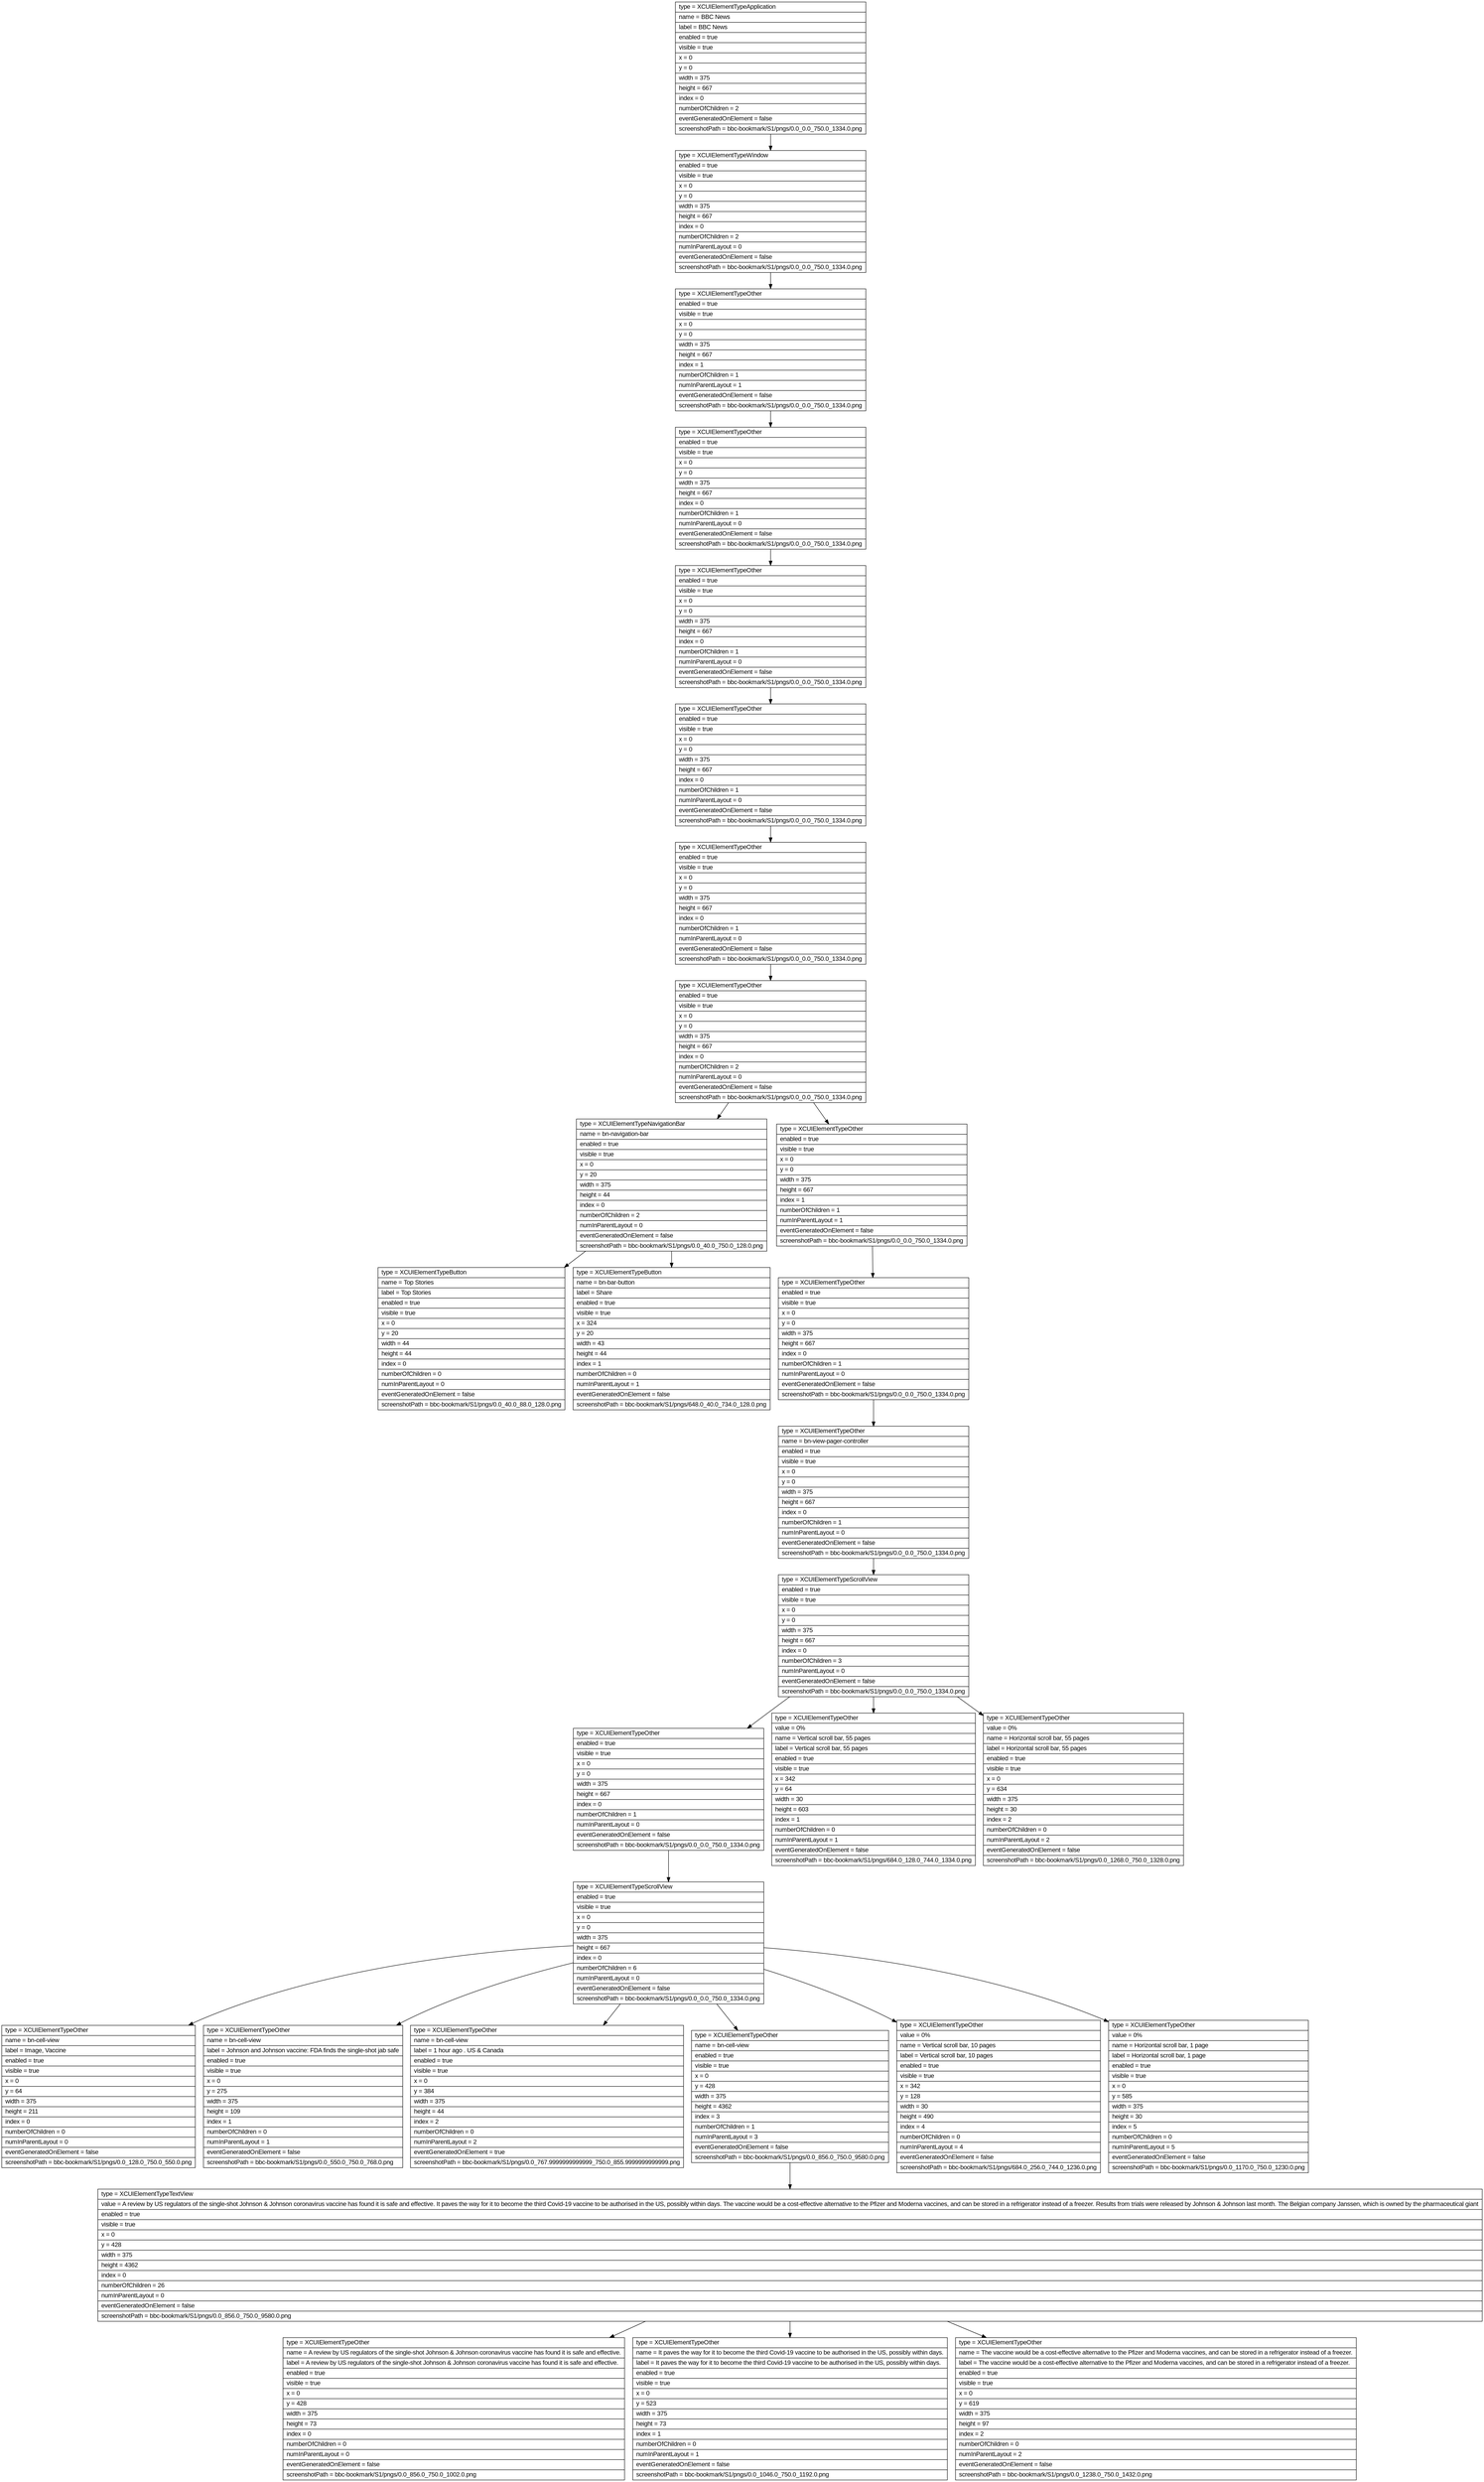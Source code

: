 digraph Layout {

	node [shape=record fontname=Arial];

	0	[label="{type = XCUIElementTypeApplication\l|name = BBC News\l|label = BBC News\l|enabled = true\l|visible = true\l|x = 0\l|y = 0\l|width = 375\l|height = 667\l|index = 0\l|numberOfChildren = 2\l|eventGeneratedOnElement = false \l|screenshotPath = bbc-bookmark/S1/pngs/0.0_0.0_750.0_1334.0.png\l}"]
	1	[label="{type = XCUIElementTypeWindow\l|enabled = true\l|visible = true\l|x = 0\l|y = 0\l|width = 375\l|height = 667\l|index = 0\l|numberOfChildren = 2\l|numInParentLayout = 0\l|eventGeneratedOnElement = false \l|screenshotPath = bbc-bookmark/S1/pngs/0.0_0.0_750.0_1334.0.png\l}"]
	2	[label="{type = XCUIElementTypeOther\l|enabled = true\l|visible = true\l|x = 0\l|y = 0\l|width = 375\l|height = 667\l|index = 1\l|numberOfChildren = 1\l|numInParentLayout = 1\l|eventGeneratedOnElement = false \l|screenshotPath = bbc-bookmark/S1/pngs/0.0_0.0_750.0_1334.0.png\l}"]
	3	[label="{type = XCUIElementTypeOther\l|enabled = true\l|visible = true\l|x = 0\l|y = 0\l|width = 375\l|height = 667\l|index = 0\l|numberOfChildren = 1\l|numInParentLayout = 0\l|eventGeneratedOnElement = false \l|screenshotPath = bbc-bookmark/S1/pngs/0.0_0.0_750.0_1334.0.png\l}"]
	4	[label="{type = XCUIElementTypeOther\l|enabled = true\l|visible = true\l|x = 0\l|y = 0\l|width = 375\l|height = 667\l|index = 0\l|numberOfChildren = 1\l|numInParentLayout = 0\l|eventGeneratedOnElement = false \l|screenshotPath = bbc-bookmark/S1/pngs/0.0_0.0_750.0_1334.0.png\l}"]
	5	[label="{type = XCUIElementTypeOther\l|enabled = true\l|visible = true\l|x = 0\l|y = 0\l|width = 375\l|height = 667\l|index = 0\l|numberOfChildren = 1\l|numInParentLayout = 0\l|eventGeneratedOnElement = false \l|screenshotPath = bbc-bookmark/S1/pngs/0.0_0.0_750.0_1334.0.png\l}"]
	6	[label="{type = XCUIElementTypeOther\l|enabled = true\l|visible = true\l|x = 0\l|y = 0\l|width = 375\l|height = 667\l|index = 0\l|numberOfChildren = 1\l|numInParentLayout = 0\l|eventGeneratedOnElement = false \l|screenshotPath = bbc-bookmark/S1/pngs/0.0_0.0_750.0_1334.0.png\l}"]
	7	[label="{type = XCUIElementTypeOther\l|enabled = true\l|visible = true\l|x = 0\l|y = 0\l|width = 375\l|height = 667\l|index = 0\l|numberOfChildren = 2\l|numInParentLayout = 0\l|eventGeneratedOnElement = false \l|screenshotPath = bbc-bookmark/S1/pngs/0.0_0.0_750.0_1334.0.png\l}"]
	8	[label="{type = XCUIElementTypeNavigationBar\l|name = bn-navigation-bar\l|enabled = true\l|visible = true\l|x = 0\l|y = 20\l|width = 375\l|height = 44\l|index = 0\l|numberOfChildren = 2\l|numInParentLayout = 0\l|eventGeneratedOnElement = false \l|screenshotPath = bbc-bookmark/S1/pngs/0.0_40.0_750.0_128.0.png\l}"]
	9	[label="{type = XCUIElementTypeOther\l|enabled = true\l|visible = true\l|x = 0\l|y = 0\l|width = 375\l|height = 667\l|index = 1\l|numberOfChildren = 1\l|numInParentLayout = 1\l|eventGeneratedOnElement = false \l|screenshotPath = bbc-bookmark/S1/pngs/0.0_0.0_750.0_1334.0.png\l}"]
	10	[label="{type = XCUIElementTypeButton\l|name = Top Stories\l|label = Top Stories\l|enabled = true\l|visible = true\l|x = 0\l|y = 20\l|width = 44\l|height = 44\l|index = 0\l|numberOfChildren = 0\l|numInParentLayout = 0\l|eventGeneratedOnElement = false \l|screenshotPath = bbc-bookmark/S1/pngs/0.0_40.0_88.0_128.0.png\l}"]
	11	[label="{type = XCUIElementTypeButton\l|name = bn-bar-button\l|label = Share\l|enabled = true\l|visible = true\l|x = 324\l|y = 20\l|width = 43\l|height = 44\l|index = 1\l|numberOfChildren = 0\l|numInParentLayout = 1\l|eventGeneratedOnElement = false \l|screenshotPath = bbc-bookmark/S1/pngs/648.0_40.0_734.0_128.0.png\l}"]
	12	[label="{type = XCUIElementTypeOther\l|enabled = true\l|visible = true\l|x = 0\l|y = 0\l|width = 375\l|height = 667\l|index = 0\l|numberOfChildren = 1\l|numInParentLayout = 0\l|eventGeneratedOnElement = false \l|screenshotPath = bbc-bookmark/S1/pngs/0.0_0.0_750.0_1334.0.png\l}"]
	13	[label="{type = XCUIElementTypeOther\l|name = bn-view-pager-controller\l|enabled = true\l|visible = true\l|x = 0\l|y = 0\l|width = 375\l|height = 667\l|index = 0\l|numberOfChildren = 1\l|numInParentLayout = 0\l|eventGeneratedOnElement = false \l|screenshotPath = bbc-bookmark/S1/pngs/0.0_0.0_750.0_1334.0.png\l}"]
	14	[label="{type = XCUIElementTypeScrollView\l|enabled = true\l|visible = true\l|x = 0\l|y = 0\l|width = 375\l|height = 667\l|index = 0\l|numberOfChildren = 3\l|numInParentLayout = 0\l|eventGeneratedOnElement = false \l|screenshotPath = bbc-bookmark/S1/pngs/0.0_0.0_750.0_1334.0.png\l}"]
	15	[label="{type = XCUIElementTypeOther\l|enabled = true\l|visible = true\l|x = 0\l|y = 0\l|width = 375\l|height = 667\l|index = 0\l|numberOfChildren = 1\l|numInParentLayout = 0\l|eventGeneratedOnElement = false \l|screenshotPath = bbc-bookmark/S1/pngs/0.0_0.0_750.0_1334.0.png\l}"]
	16	[label="{type = XCUIElementTypeOther\l|value = 0%\l|name = Vertical scroll bar, 55 pages\l|label = Vertical scroll bar, 55 pages\l|enabled = true\l|visible = true\l|x = 342\l|y = 64\l|width = 30\l|height = 603\l|index = 1\l|numberOfChildren = 0\l|numInParentLayout = 1\l|eventGeneratedOnElement = false \l|screenshotPath = bbc-bookmark/S1/pngs/684.0_128.0_744.0_1334.0.png\l}"]
	17	[label="{type = XCUIElementTypeOther\l|value = 0%\l|name = Horizontal scroll bar, 55 pages\l|label = Horizontal scroll bar, 55 pages\l|enabled = true\l|visible = true\l|x = 0\l|y = 634\l|width = 375\l|height = 30\l|index = 2\l|numberOfChildren = 0\l|numInParentLayout = 2\l|eventGeneratedOnElement = false \l|screenshotPath = bbc-bookmark/S1/pngs/0.0_1268.0_750.0_1328.0.png\l}"]
	18	[label="{type = XCUIElementTypeScrollView\l|enabled = true\l|visible = true\l|x = 0\l|y = 0\l|width = 375\l|height = 667\l|index = 0\l|numberOfChildren = 6\l|numInParentLayout = 0\l|eventGeneratedOnElement = false \l|screenshotPath = bbc-bookmark/S1/pngs/0.0_0.0_750.0_1334.0.png\l}"]
	19	[label="{type = XCUIElementTypeOther\l|name = bn-cell-view\l|label = Image, Vaccine\l|enabled = true\l|visible = true\l|x = 0\l|y = 64\l|width = 375\l|height = 211\l|index = 0\l|numberOfChildren = 0\l|numInParentLayout = 0\l|eventGeneratedOnElement = false \l|screenshotPath = bbc-bookmark/S1/pngs/0.0_128.0_750.0_550.0.png\l}"]
	20	[label="{type = XCUIElementTypeOther\l|name = bn-cell-view\l|label = Johnson and Johnson vaccine: FDA finds the single-shot jab safe\l|enabled = true\l|visible = true\l|x = 0\l|y = 275\l|width = 375\l|height = 109\l|index = 1\l|numberOfChildren = 0\l|numInParentLayout = 1\l|eventGeneratedOnElement = false \l|screenshotPath = bbc-bookmark/S1/pngs/0.0_550.0_750.0_768.0.png\l}"]
	21	[label="{type = XCUIElementTypeOther\l|name = bn-cell-view\l|label = 1 hour ago  .  US & Canada\l|enabled = true\l|visible = true\l|x = 0\l|y = 384\l|width = 375\l|height = 44\l|index = 2\l|numberOfChildren = 0\l|numInParentLayout = 2\l|eventGeneratedOnElement = true \l|screenshotPath = bbc-bookmark/S1/pngs/0.0_767.9999999999999_750.0_855.9999999999999.png\l}"]
	22	[label="{type = XCUIElementTypeOther\l|name = bn-cell-view\l|enabled = true\l|visible = true\l|x = 0\l|y = 428\l|width = 375\l|height = 4362\l|index = 3\l|numberOfChildren = 1\l|numInParentLayout = 3\l|eventGeneratedOnElement = false \l|screenshotPath = bbc-bookmark/S1/pngs/0.0_856.0_750.0_9580.0.png\l}"]
	23	[label="{type = XCUIElementTypeOther\l|value = 0%\l|name = Vertical scroll bar, 10 pages\l|label = Vertical scroll bar, 10 pages\l|enabled = true\l|visible = true\l|x = 342\l|y = 128\l|width = 30\l|height = 490\l|index = 4\l|numberOfChildren = 0\l|numInParentLayout = 4\l|eventGeneratedOnElement = false \l|screenshotPath = bbc-bookmark/S1/pngs/684.0_256.0_744.0_1236.0.png\l}"]
	24	[label="{type = XCUIElementTypeOther\l|value = 0%\l|name = Horizontal scroll bar, 1 page\l|label = Horizontal scroll bar, 1 page\l|enabled = true\l|visible = true\l|x = 0\l|y = 585\l|width = 375\l|height = 30\l|index = 5\l|numberOfChildren = 0\l|numInParentLayout = 5\l|eventGeneratedOnElement = false \l|screenshotPath = bbc-bookmark/S1/pngs/0.0_1170.0_750.0_1230.0.png\l}"]
	25	[label="{type = XCUIElementTypeTextView\l|value = A review by US regulators of the single-shot Johnson & Johnson coronavirus vaccine has found it is safe and effective. It paves the way for it to become the third Covid-19 vaccine to be authorised in the US, possibly within days. The vaccine would be a cost-effective alternative to the Pfizer and Moderna vaccines, and can be stored in a refrigerator instead of a freezer. Results from trials were released by Johnson & Johnson last month. The Belgian company Janssen, which is owned by the pharmaceutical giant\l|enabled = true\l|visible = true\l|x = 0\l|y = 428\l|width = 375\l|height = 4362\l|index = 0\l|numberOfChildren = 26\l|numInParentLayout = 0\l|eventGeneratedOnElement = false \l|screenshotPath = bbc-bookmark/S1/pngs/0.0_856.0_750.0_9580.0.png\l}"]
	26	[label="{type = XCUIElementTypeOther\l|name = A review by US regulators of the single-shot Johnson & Johnson coronavirus vaccine has found it is safe and effective.\l|label = A review by US regulators of the single-shot Johnson & Johnson coronavirus vaccine has found it is safe and effective.\l|enabled = true\l|visible = true\l|x = 0\l|y = 428\l|width = 375\l|height = 73\l|index = 0\l|numberOfChildren = 0\l|numInParentLayout = 0\l|eventGeneratedOnElement = false \l|screenshotPath = bbc-bookmark/S1/pngs/0.0_856.0_750.0_1002.0.png\l}"]
	27	[label="{type = XCUIElementTypeOther\l|name = It paves the way for it to become the third Covid-19 vaccine to be authorised in the US, possibly within days.\l|label = It paves the way for it to become the third Covid-19 vaccine to be authorised in the US, possibly within days.\l|enabled = true\l|visible = true\l|x = 0\l|y = 523\l|width = 375\l|height = 73\l|index = 1\l|numberOfChildren = 0\l|numInParentLayout = 1\l|eventGeneratedOnElement = false \l|screenshotPath = bbc-bookmark/S1/pngs/0.0_1046.0_750.0_1192.0.png\l}"]
	28	[label="{type = XCUIElementTypeOther\l|name = The vaccine would be a cost-effective alternative to the Pfizer and Moderna vaccines, and can be stored in a refrigerator instead of a freezer.\l|label = The vaccine would be a cost-effective alternative to the Pfizer and Moderna vaccines, and can be stored in a refrigerator instead of a freezer.\l|enabled = true\l|visible = true\l|x = 0\l|y = 619\l|width = 375\l|height = 97\l|index = 2\l|numberOfChildren = 0\l|numInParentLayout = 2\l|eventGeneratedOnElement = false \l|screenshotPath = bbc-bookmark/S1/pngs/0.0_1238.0_750.0_1432.0.png\l}"]


	0 -> 1
	1 -> 2
	2 -> 3
	3 -> 4
	4 -> 5
	5 -> 6
	6 -> 7
	7 -> 8
	7 -> 9
	8 -> 10
	8 -> 11
	9 -> 12
	12 -> 13
	13 -> 14
	14 -> 15
	14 -> 16
	14 -> 17
	15 -> 18
	18 -> 19
	18 -> 20
	18 -> 21
	18 -> 22
	18 -> 23
	18 -> 24
	22 -> 25
	25 -> 26
	25 -> 27
	25 -> 28


}